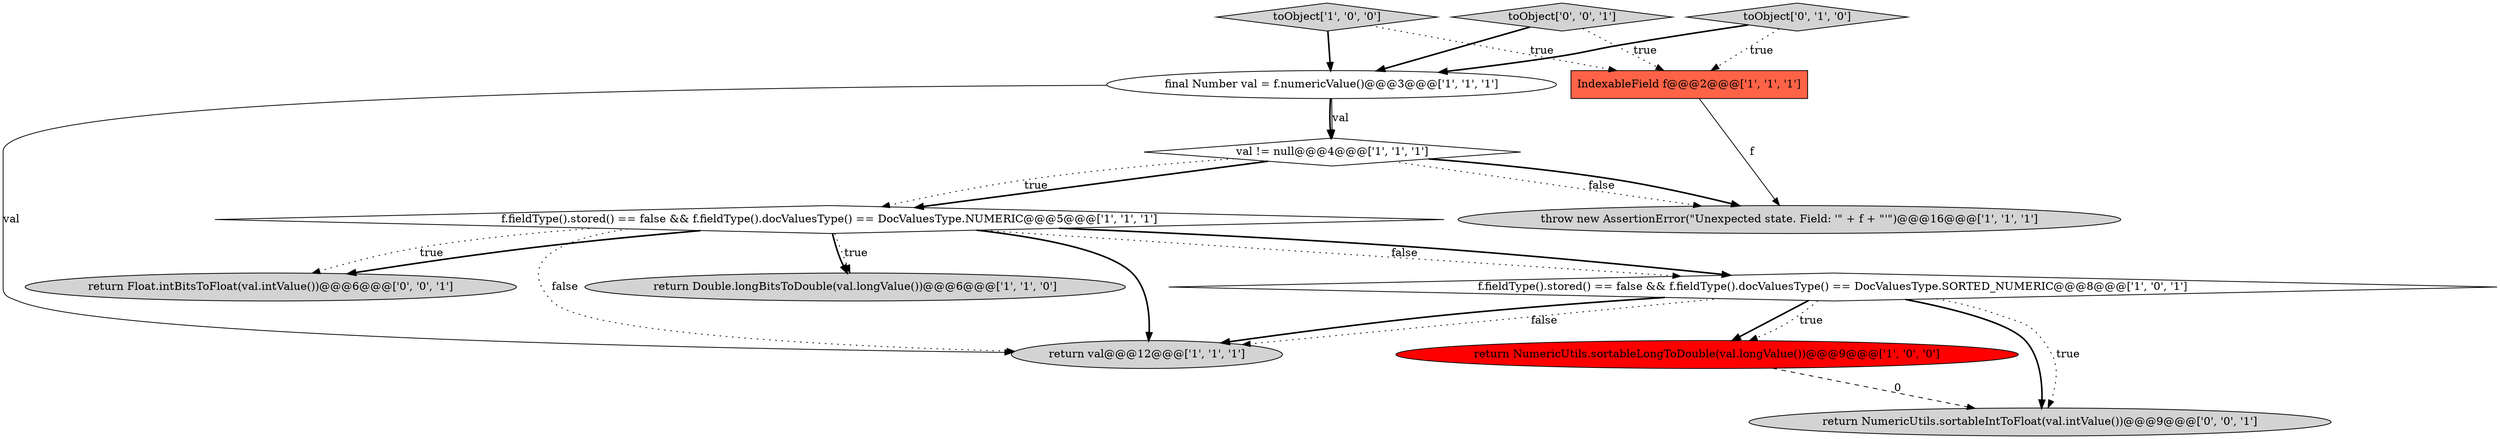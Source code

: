 digraph {
3 [style = filled, label = "return NumericUtils.sortableLongToDouble(val.longValue())@@@9@@@['1', '0', '0']", fillcolor = red, shape = ellipse image = "AAA1AAABBB1BBB"];
10 [style = filled, label = "toObject['0', '1', '0']", fillcolor = lightgray, shape = diamond image = "AAA0AAABBB2BBB"];
8 [style = filled, label = "return val@@@12@@@['1', '1', '1']", fillcolor = lightgray, shape = ellipse image = "AAA0AAABBB1BBB"];
1 [style = filled, label = "val != null@@@4@@@['1', '1', '1']", fillcolor = white, shape = diamond image = "AAA0AAABBB1BBB"];
13 [style = filled, label = "toObject['0', '0', '1']", fillcolor = lightgray, shape = diamond image = "AAA0AAABBB3BBB"];
11 [style = filled, label = "return NumericUtils.sortableIntToFloat(val.intValue())@@@9@@@['0', '0', '1']", fillcolor = lightgray, shape = ellipse image = "AAA0AAABBB3BBB"];
0 [style = filled, label = "f.fieldType().stored() == false && f.fieldType().docValuesType() == DocValuesType.SORTED_NUMERIC@@@8@@@['1', '0', '1']", fillcolor = white, shape = diamond image = "AAA0AAABBB1BBB"];
12 [style = filled, label = "return Float.intBitsToFloat(val.intValue())@@@6@@@['0', '0', '1']", fillcolor = lightgray, shape = ellipse image = "AAA0AAABBB3BBB"];
4 [style = filled, label = "toObject['1', '0', '0']", fillcolor = lightgray, shape = diamond image = "AAA0AAABBB1BBB"];
9 [style = filled, label = "throw new AssertionError(\"Unexpected state. Field: '\" + f + \"'\")@@@16@@@['1', '1', '1']", fillcolor = lightgray, shape = ellipse image = "AAA0AAABBB1BBB"];
6 [style = filled, label = "return Double.longBitsToDouble(val.longValue())@@@6@@@['1', '1', '0']", fillcolor = lightgray, shape = ellipse image = "AAA0AAABBB1BBB"];
2 [style = filled, label = "f.fieldType().stored() == false && f.fieldType().docValuesType() == DocValuesType.NUMERIC@@@5@@@['1', '1', '1']", fillcolor = white, shape = diamond image = "AAA0AAABBB1BBB"];
5 [style = filled, label = "final Number val = f.numericValue()@@@3@@@['1', '1', '1']", fillcolor = white, shape = ellipse image = "AAA0AAABBB1BBB"];
7 [style = filled, label = "IndexableField f@@@2@@@['1', '1', '1']", fillcolor = tomato, shape = box image = "AAA0AAABBB1BBB"];
0->3 [style = bold, label=""];
0->8 [style = dotted, label="false"];
2->6 [style = bold, label=""];
1->9 [style = dotted, label="false"];
5->1 [style = solid, label="val"];
4->7 [style = dotted, label="true"];
0->11 [style = bold, label=""];
13->7 [style = dotted, label="true"];
2->0 [style = dotted, label="false"];
5->8 [style = solid, label="val"];
2->12 [style = bold, label=""];
1->9 [style = bold, label=""];
7->9 [style = solid, label="f"];
5->1 [style = bold, label=""];
2->0 [style = bold, label=""];
10->5 [style = bold, label=""];
2->6 [style = dotted, label="true"];
0->8 [style = bold, label=""];
13->5 [style = bold, label=""];
2->8 [style = dotted, label="false"];
2->12 [style = dotted, label="true"];
1->2 [style = bold, label=""];
0->3 [style = dotted, label="true"];
1->2 [style = dotted, label="true"];
0->11 [style = dotted, label="true"];
4->5 [style = bold, label=""];
10->7 [style = dotted, label="true"];
3->11 [style = dashed, label="0"];
2->8 [style = bold, label=""];
}
